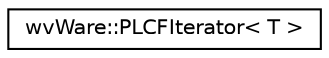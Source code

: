 digraph "类继承关系图"
{
  edge [fontname="Helvetica",fontsize="10",labelfontname="Helvetica",labelfontsize="10"];
  node [fontname="Helvetica",fontsize="10",shape=record];
  rankdir="LR";
  Node0 [label="wvWare::PLCFIterator\< T \>",height=0.2,width=0.4,color="black", fillcolor="white", style="filled",URL="$classwv_ware_1_1_p_l_c_f_iterator.html"];
}

